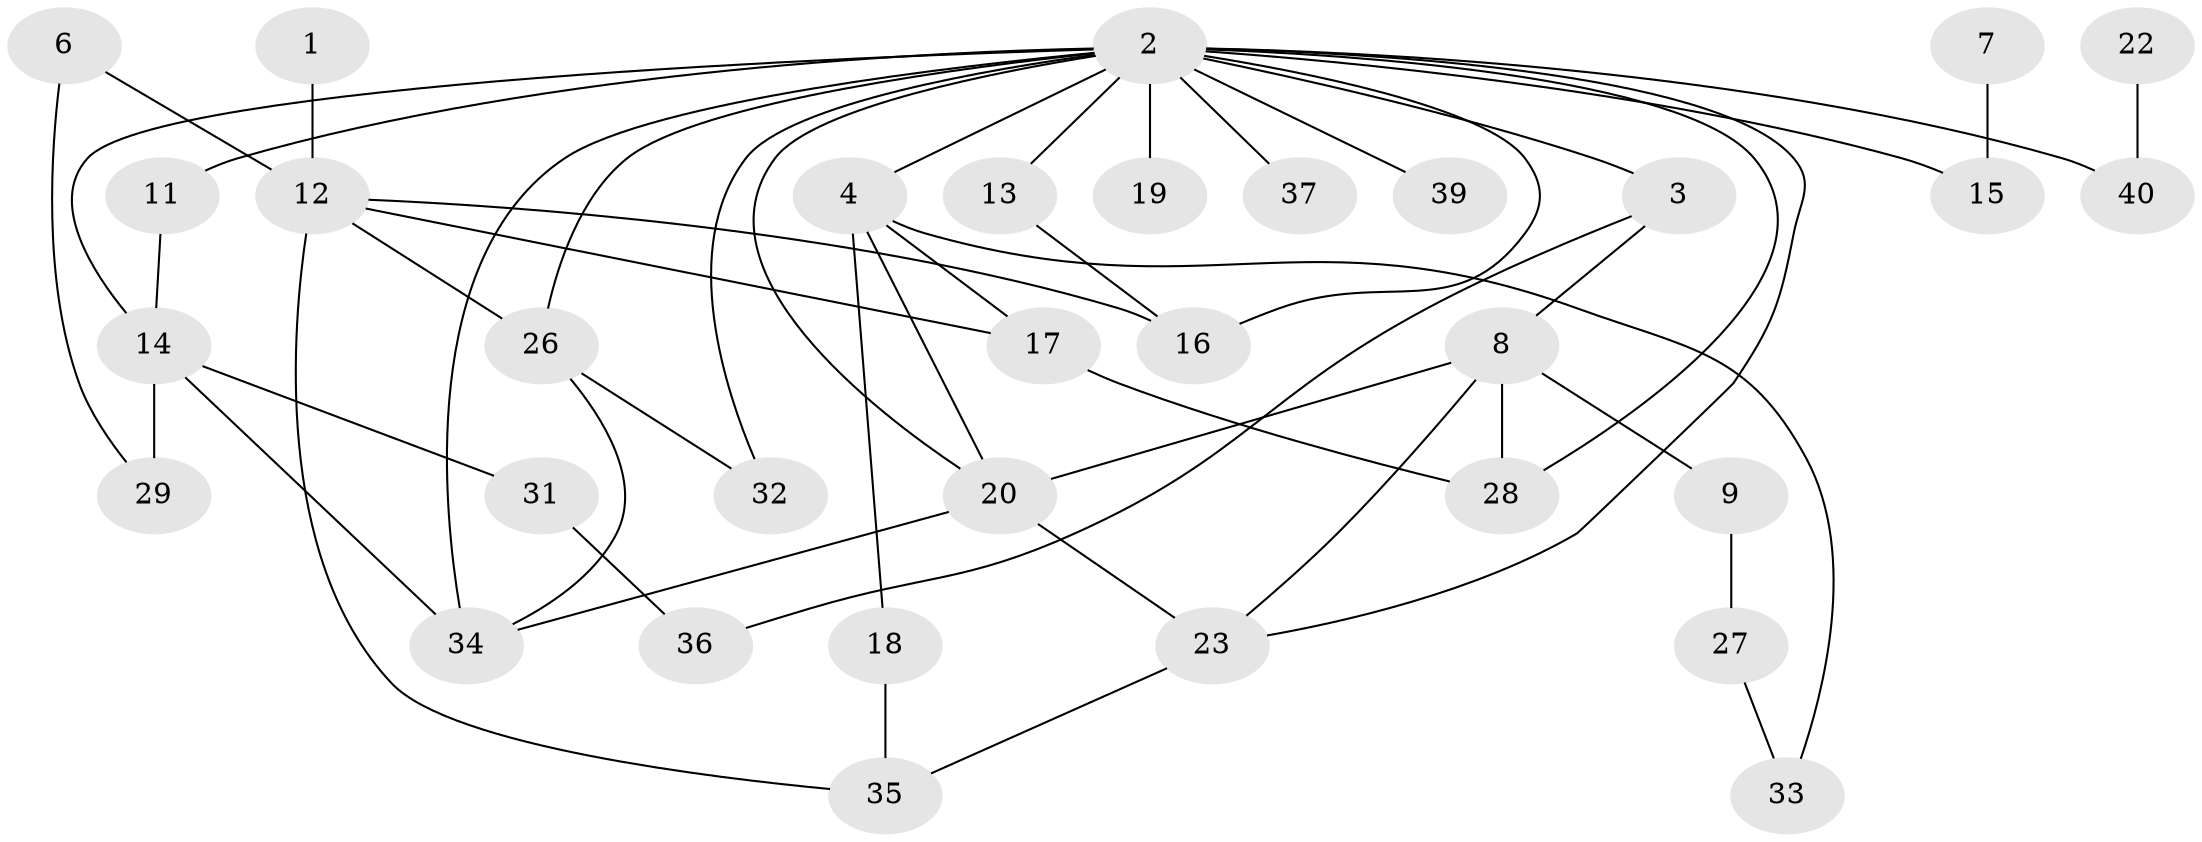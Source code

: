 // original degree distribution, {2: 0.2345679012345679, 4: 0.09876543209876543, 3: 0.18518518518518517, 1: 0.2716049382716049, 5: 0.08641975308641975, 0: 0.08641975308641975, 6: 0.024691358024691357, 8: 0.012345679012345678}
// Generated by graph-tools (version 1.1) at 2025/33/03/09/25 02:33:42]
// undirected, 33 vertices, 51 edges
graph export_dot {
graph [start="1"]
  node [color=gray90,style=filled];
  1;
  2;
  3;
  4;
  6;
  7;
  8;
  9;
  11;
  12;
  13;
  14;
  15;
  16;
  17;
  18;
  19;
  20;
  22;
  23;
  26;
  27;
  28;
  29;
  31;
  32;
  33;
  34;
  35;
  36;
  37;
  39;
  40;
  1 -- 12 [weight=1.0];
  2 -- 3 [weight=2.0];
  2 -- 4 [weight=1.0];
  2 -- 11 [weight=1.0];
  2 -- 13 [weight=1.0];
  2 -- 14 [weight=1.0];
  2 -- 15 [weight=1.0];
  2 -- 16 [weight=1.0];
  2 -- 19 [weight=1.0];
  2 -- 20 [weight=1.0];
  2 -- 23 [weight=1.0];
  2 -- 26 [weight=1.0];
  2 -- 28 [weight=1.0];
  2 -- 32 [weight=1.0];
  2 -- 34 [weight=2.0];
  2 -- 37 [weight=1.0];
  2 -- 39 [weight=1.0];
  2 -- 40 [weight=1.0];
  3 -- 8 [weight=1.0];
  3 -- 36 [weight=1.0];
  4 -- 17 [weight=1.0];
  4 -- 18 [weight=1.0];
  4 -- 20 [weight=2.0];
  4 -- 33 [weight=1.0];
  6 -- 12 [weight=1.0];
  6 -- 29 [weight=1.0];
  7 -- 15 [weight=1.0];
  8 -- 9 [weight=1.0];
  8 -- 20 [weight=1.0];
  8 -- 23 [weight=1.0];
  8 -- 28 [weight=1.0];
  9 -- 27 [weight=3.0];
  11 -- 14 [weight=1.0];
  12 -- 16 [weight=1.0];
  12 -- 17 [weight=1.0];
  12 -- 26 [weight=1.0];
  12 -- 35 [weight=1.0];
  13 -- 16 [weight=1.0];
  14 -- 29 [weight=2.0];
  14 -- 31 [weight=1.0];
  14 -- 34 [weight=1.0];
  17 -- 28 [weight=1.0];
  18 -- 35 [weight=1.0];
  20 -- 23 [weight=1.0];
  20 -- 34 [weight=2.0];
  22 -- 40 [weight=1.0];
  23 -- 35 [weight=1.0];
  26 -- 32 [weight=1.0];
  26 -- 34 [weight=1.0];
  27 -- 33 [weight=1.0];
  31 -- 36 [weight=1.0];
}

